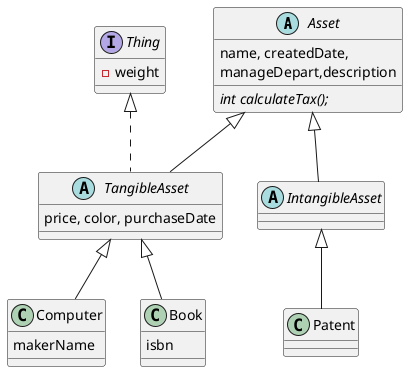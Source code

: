 @startuml
abstract class Asset{
name, createdDate,
manageDepart,description
{abstract}int calculateTax();
}

abstract class TangibleAsset extends Asset  implements Thing{
price, color, purchaseDate
}
class Computer extends TangibleAsset{
makerName
}
class Book extends TangibleAsset{
isbn
}
abstract class IntangibleAsset extends Asset{

}

class Patent extends IntangibleAsset{
}

interface Thing{
-weight
}
@enduml